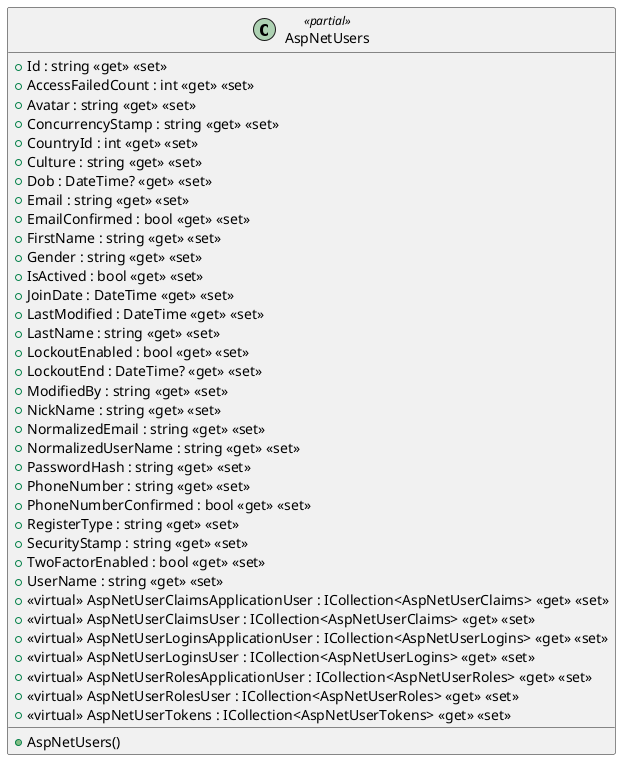 @startuml
class AspNetUsers <<partial>> {
    + AspNetUsers()
    + Id : string <<get>> <<set>>
    + AccessFailedCount : int <<get>> <<set>>
    + Avatar : string <<get>> <<set>>
    + ConcurrencyStamp : string <<get>> <<set>>
    + CountryId : int <<get>> <<set>>
    + Culture : string <<get>> <<set>>
    + Dob : DateTime? <<get>> <<set>>
    + Email : string <<get>> <<set>>
    + EmailConfirmed : bool <<get>> <<set>>
    + FirstName : string <<get>> <<set>>
    + Gender : string <<get>> <<set>>
    + IsActived : bool <<get>> <<set>>
    + JoinDate : DateTime <<get>> <<set>>
    + LastModified : DateTime <<get>> <<set>>
    + LastName : string <<get>> <<set>>
    + LockoutEnabled : bool <<get>> <<set>>
    + LockoutEnd : DateTime? <<get>> <<set>>
    + ModifiedBy : string <<get>> <<set>>
    + NickName : string <<get>> <<set>>
    + NormalizedEmail : string <<get>> <<set>>
    + NormalizedUserName : string <<get>> <<set>>
    + PasswordHash : string <<get>> <<set>>
    + PhoneNumber : string <<get>> <<set>>
    + PhoneNumberConfirmed : bool <<get>> <<set>>
    + RegisterType : string <<get>> <<set>>
    + SecurityStamp : string <<get>> <<set>>
    + TwoFactorEnabled : bool <<get>> <<set>>
    + UserName : string <<get>> <<set>>
    + <<virtual>> AspNetUserClaimsApplicationUser : ICollection<AspNetUserClaims> <<get>> <<set>>
    + <<virtual>> AspNetUserClaimsUser : ICollection<AspNetUserClaims> <<get>> <<set>>
    + <<virtual>> AspNetUserLoginsApplicationUser : ICollection<AspNetUserLogins> <<get>> <<set>>
    + <<virtual>> AspNetUserLoginsUser : ICollection<AspNetUserLogins> <<get>> <<set>>
    + <<virtual>> AspNetUserRolesApplicationUser : ICollection<AspNetUserRoles> <<get>> <<set>>
    + <<virtual>> AspNetUserRolesUser : ICollection<AspNetUserRoles> <<get>> <<set>>
    + <<virtual>> AspNetUserTokens : ICollection<AspNetUserTokens> <<get>> <<set>>
}
@enduml
